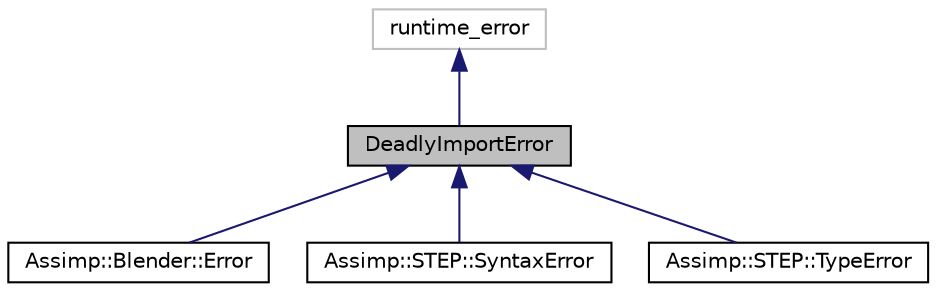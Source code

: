 digraph "DeadlyImportError"
{
  edge [fontname="Helvetica",fontsize="10",labelfontname="Helvetica",labelfontsize="10"];
  node [fontname="Helvetica",fontsize="10",shape=record];
  Node1 [label="DeadlyImportError",height=0.2,width=0.4,color="black", fillcolor="grey75", style="filled", fontcolor="black"];
  Node2 -> Node1 [dir="back",color="midnightblue",fontsize="10",style="solid"];
  Node2 [label="runtime_error",height=0.2,width=0.4,color="grey75", fillcolor="white", style="filled"];
  Node1 -> Node3 [dir="back",color="midnightblue",fontsize="10",style="solid"];
  Node3 [label="Assimp::Blender::Error",height=0.2,width=0.4,color="black", fillcolor="white", style="filled",URL="$struct_assimp_1_1_blender_1_1_error.html"];
  Node1 -> Node4 [dir="back",color="midnightblue",fontsize="10",style="solid"];
  Node4 [label="Assimp::STEP::SyntaxError",height=0.2,width=0.4,color="black", fillcolor="white", style="filled",URL="$struct_assimp_1_1_s_t_e_p_1_1_syntax_error.html"];
  Node1 -> Node5 [dir="back",color="midnightblue",fontsize="10",style="solid"];
  Node5 [label="Assimp::STEP::TypeError",height=0.2,width=0.4,color="black", fillcolor="white", style="filled",URL="$struct_assimp_1_1_s_t_e_p_1_1_type_error.html"];
}
